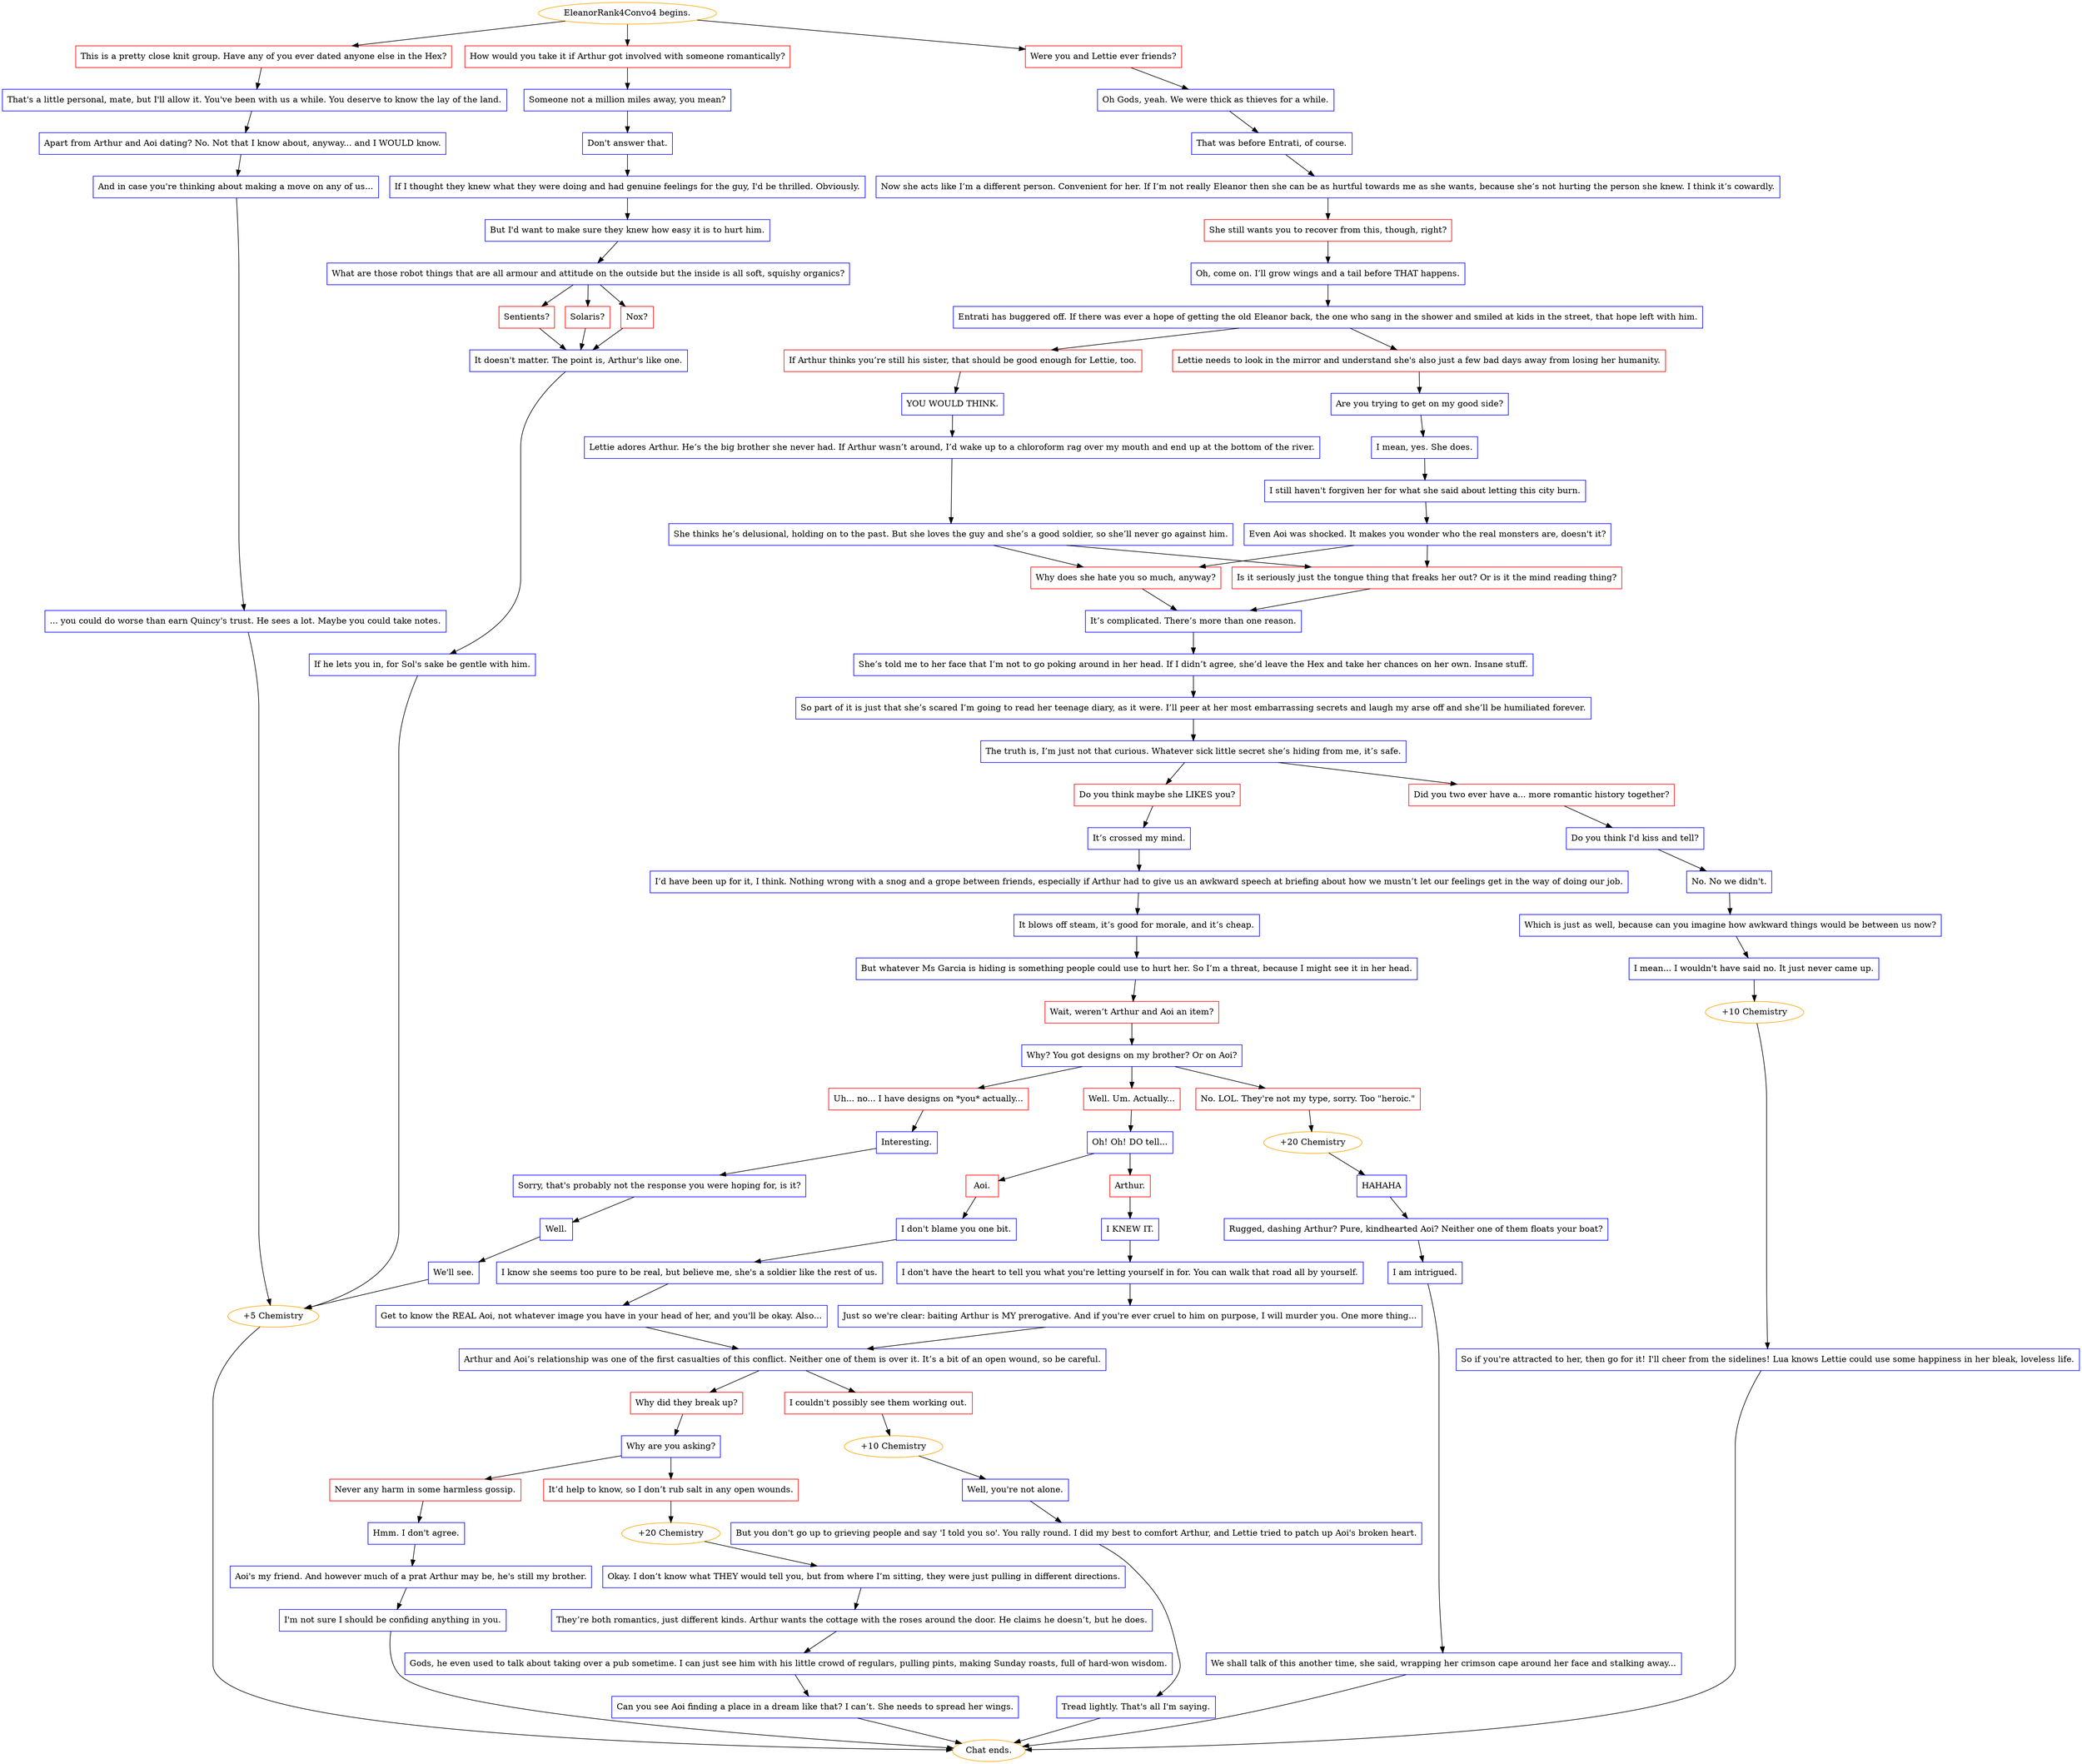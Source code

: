 digraph {
	"EleanorRank4Convo4 begins." [color=orange];
		"EleanorRank4Convo4 begins." -> j1024155018;
		"EleanorRank4Convo4 begins." -> j2580631540;
		"EleanorRank4Convo4 begins." -> j2195555779;
	j1024155018 [label="Were you and Lettie ever friends?",shape=box,color=red];
		j1024155018 -> j601904047;
	j2580631540 [label="This is a pretty close knit group. Have any of you ever dated anyone else in the Hex?",shape=box,color=red];
		j2580631540 -> j2587516475;
	j2195555779 [label="How would you take it if Arthur got involved with someone romantically?",shape=box,color=red];
		j2195555779 -> j110944560;
	j601904047 [label="Oh Gods, yeah. We were thick as thieves for a while.",shape=box,color=blue];
		j601904047 -> j3065304593;
	j2587516475 [label="That's a little personal, mate, but I'll allow it. You've been with us a while. You deserve to know the lay of the land.",shape=box,color=blue];
		j2587516475 -> j1093958836;
	j110944560 [label="Someone not a million miles away, you mean?",shape=box,color=blue];
		j110944560 -> j21644581;
	j3065304593 [label="That was before Entrati, of course.",shape=box,color=blue];
		j3065304593 -> j4236587605;
	j1093958836 [label="Apart from Arthur and Aoi dating? No. Not that I know about, anyway... and I WOULD know.",shape=box,color=blue];
		j1093958836 -> j1442804030;
	j21644581 [label="Don't answer that.",shape=box,color=blue];
		j21644581 -> j3012405531;
	j4236587605 [label="Now she acts like I’m a different person. Convenient for her. If I’m not really Eleanor then she can be as hurtful towards me as she wants, because she’s not hurting the person she knew. I think it’s cowardly.",shape=box,color=blue];
		j4236587605 -> j2375462311;
	j1442804030 [label="And in case you're thinking about making a move on any of us...",shape=box,color=blue];
		j1442804030 -> j3838631002;
	j3012405531 [label="If I thought they knew what they were doing and had genuine feelings for the guy, I'd be thrilled. Obviously.",shape=box,color=blue];
		j3012405531 -> j2074160309;
	j2375462311 [label="She still wants you to recover from this, though, right?",shape=box,color=red];
		j2375462311 -> j446793428;
	j3838631002 [label="... you could do worse than earn Quincy's trust. He sees a lot. Maybe you could take notes.",shape=box,color=blue];
		j3838631002 -> j4081414586;
	j2074160309 [label="But I'd want to make sure they knew how easy it is to hurt him.",shape=box,color=blue];
		j2074160309 -> j3258363873;
	j446793428 [label="Oh, come on. I’ll grow wings and a tail before THAT happens.",shape=box,color=blue];
		j446793428 -> j80199645;
	j4081414586 [label="+5 Chemistry",color=orange];
		j4081414586 -> "Chat ends.";
	j3258363873 [label="What are those robot things that are all armour and attitude on the outside but the inside is all soft, squishy organics?",shape=box,color=blue];
		j3258363873 -> j1021625907;
		j3258363873 -> j3766390558;
		j3258363873 -> j271862976;
	j80199645 [label="Entrati has buggered off. If there was ever a hope of getting the old Eleanor back, the one who sang in the shower and smiled at kids in the street, that hope left with him.",shape=box,color=blue];
		j80199645 -> j2147244842;
		j80199645 -> j1612323874;
	"Chat ends." [color=orange];
	j1021625907 [label="Solaris?",shape=box,color=red];
		j1021625907 -> j3660316206;
	j3766390558 [label="Nox?",shape=box,color=red];
		j3766390558 -> j3660316206;
	j271862976 [label="Sentients?",shape=box,color=red];
		j271862976 -> j3660316206;
	j2147244842 [label="Lettie needs to look in the mirror and understand she's also just a few bad days away from losing her humanity.",shape=box,color=red];
		j2147244842 -> j3634679290;
	j1612323874 [label="If Arthur thinks you’re still his sister, that should be good enough for Lettie, too.",shape=box,color=red];
		j1612323874 -> j1993313445;
	j3660316206 [label="It doesn't matter. The point is, Arthur's like one.",shape=box,color=blue];
		j3660316206 -> j761566454;
	j3634679290 [label="Are you trying to get on my good side?",shape=box,color=blue];
		j3634679290 -> j444961313;
	j1993313445 [label="YOU WOULD THINK.",shape=box,color=blue];
		j1993313445 -> j515015588;
	j761566454 [label="If he lets you in, for Sol's sake be gentle with him.",shape=box,color=blue];
		j761566454 -> j4081414586;
	j444961313 [label="I mean, yes. She does.",shape=box,color=blue];
		j444961313 -> j573519477;
	j515015588 [label="Lettie adores Arthur. He’s the big brother she never had. If Arthur wasn’t around, I’d wake up to a chloroform rag over my mouth and end up at the bottom of the river.",shape=box,color=blue];
		j515015588 -> j1331440203;
	j573519477 [label="I still haven't forgiven her for what she said about letting this city burn.",shape=box,color=blue];
		j573519477 -> j2542064462;
	j1331440203 [label="She thinks he’s delusional, holding on to the past. But she loves the guy and she’s a good soldier, so she’ll never go against him.",shape=box,color=blue];
		j1331440203 -> j1104417385;
		j1331440203 -> j242998614;
	j2542064462 [label="Even Aoi was shocked. It makes you wonder who the real monsters are, doesn't it?",shape=box,color=blue];
		j2542064462 -> j1104417385;
		j2542064462 -> j242998614;
	j1104417385 [label="Why does she hate you so much, anyway?",shape=box,color=red];
		j1104417385 -> j125716005;
	j242998614 [label="Is it seriously just the tongue thing that freaks her out? Or is it the mind reading thing?",shape=box,color=red];
		j242998614 -> j125716005;
	j125716005 [label="It’s complicated. There’s more than one reason.",shape=box,color=blue];
		j125716005 -> j272672943;
	j272672943 [label="She’s told me to her face that I’m not to go poking around in her head. If I didn’t agree, she’d leave the Hex and take her chances on her own. Insane stuff.",shape=box,color=blue];
		j272672943 -> j668042500;
	j668042500 [label="So part of it is just that she’s scared I’m going to read her teenage diary, as it were. I’ll peer at her most embarrassing secrets and laugh my arse off and she’ll be humiliated forever.",shape=box,color=blue];
		j668042500 -> j1172045632;
	j1172045632 [label="The truth is, I’m just not that curious. Whatever sick little secret she’s hiding from me, it’s safe.",shape=box,color=blue];
		j1172045632 -> j1758779758;
		j1172045632 -> j3950063616;
	j1758779758 [label="Did you two ever have a... more romantic history together?",shape=box,color=red];
		j1758779758 -> j227491200;
	j3950063616 [label="Do you think maybe she LIKES you?",shape=box,color=red];
		j3950063616 -> j1486196608;
	j227491200 [label="Do you think I'd kiss and tell?",shape=box,color=blue];
		j227491200 -> j2116229212;
	j1486196608 [label="It’s crossed my mind.",shape=box,color=blue];
		j1486196608 -> j3517216900;
	j2116229212 [label="No. No we didn't.",shape=box,color=blue];
		j2116229212 -> j3460447600;
	j3517216900 [label="I’d have been up for it, I think. Nothing wrong with a snog and a grope between friends, especially if Arthur had to give us an awkward speech at briefing about how we mustn’t let our feelings get in the way of doing our job.",shape=box,color=blue];
		j3517216900 -> j3877696895;
	j3460447600 [label="Which is just as well, because can you imagine how awkward things would be between us now?",shape=box,color=blue];
		j3460447600 -> j3972155149;
	j3877696895 [label="It blows off steam, it’s good for morale, and it’s cheap.",shape=box,color=blue];
		j3877696895 -> j3463728061;
	j3972155149 [label="I mean... I wouldn't have said no. It just never came up.",shape=box,color=blue];
		j3972155149 -> j789702730;
	j3463728061 [label="But whatever Ms Garcia is hiding is something people could use to hurt her. So I’m a threat, because I might see it in her head.",shape=box,color=blue];
		j3463728061 -> j2676781228;
	j789702730 [label="+10 Chemistry",color=orange];
		j789702730 -> j421340243;
	j2676781228 [label="Wait, weren’t Arthur and Aoi an item?",shape=box,color=red];
		j2676781228 -> j1707712613;
	j421340243 [label="So if you're attracted to her, then go for it! I'll cheer from the sidelines! Lua knows Lettie could use some happiness in her bleak, loveless life.",shape=box,color=blue];
		j421340243 -> "Chat ends.";
	j1707712613 [label="Why? You got designs on my brother? Or on Aoi?",shape=box,color=blue];
		j1707712613 -> j970128332;
		j1707712613 -> j3587219270;
		j1707712613 -> j3056108927;
	j970128332 [label="Well. Um. Actually...",shape=box,color=red];
		j970128332 -> j3517108562;
	j3587219270 [label="Uh... no... I have designs on *you* actually...",shape=box,color=red];
		j3587219270 -> j144996056;
	j3056108927 [label="No. LOL. They're not my type, sorry. Too \"heroic.\"",shape=box,color=red];
		j3056108927 -> j1391432603;
	j3517108562 [label="Oh! Oh! DO tell...",shape=box,color=blue];
		j3517108562 -> j3132375282;
		j3517108562 -> j283979212;
	j144996056 [label="Interesting.",shape=box,color=blue];
		j144996056 -> j1388208781;
	j1391432603 [label="+20 Chemistry",color=orange];
		j1391432603 -> j860626407;
	j3132375282 [label="Arthur.",shape=box,color=red];
		j3132375282 -> j2491060407;
	j283979212 [label="Aoi.",shape=box,color=red];
		j283979212 -> j3738907119;
	j1388208781 [label="Sorry, that's probably not the response you were hoping for, is it?",shape=box,color=blue];
		j1388208781 -> j2632543786;
	j860626407 [label="HAHAHA",shape=box,color=blue];
		j860626407 -> j3565234669;
	j2491060407 [label="I KNEW IT.",shape=box,color=blue];
		j2491060407 -> j4051681745;
	j3738907119 [label="I don't blame you one bit.",shape=box,color=blue];
		j3738907119 -> j3677955283;
	j2632543786 [label="Well.",shape=box,color=blue];
		j2632543786 -> j2615141933;
	j3565234669 [label="Rugged, dashing Arthur? Pure, kindhearted Aoi? Neither one of them floats your boat?",shape=box,color=blue];
		j3565234669 -> j2460475232;
	j4051681745 [label="I don't have the heart to tell you what you're letting yourself in for. You can walk that road all by yourself.",shape=box,color=blue];
		j4051681745 -> j2132739770;
	j3677955283 [label="I know she seems too pure to be real, but believe me, she's a soldier like the rest of us.",shape=box,color=blue];
		j3677955283 -> j3018010577;
	j2615141933 [label="We'll see.",shape=box,color=blue];
		j2615141933 -> j4081414586;
	j2460475232 [label="I am intrigued.",shape=box,color=blue];
		j2460475232 -> j3442405977;
	j2132739770 [label="Just so we're clear: baiting Arthur is MY prerogative. And if you're ever cruel to him on purpose, I will murder you. One more thing...",shape=box,color=blue];
		j2132739770 -> j686237195;
	j3018010577 [label="Get to know the REAL Aoi, not whatever image you have in your head of her, and you'll be okay. Also...",shape=box,color=blue];
		j3018010577 -> j686237195;
	j3442405977 [label="We shall talk of this another time, she said, wrapping her crimson cape around her face and stalking away...",shape=box,color=blue];
		j3442405977 -> "Chat ends.";
	j686237195 [label="Arthur and Aoi’s relationship was one of the first casualties of this conflict. Neither one of them is over it. It’s a bit of an open wound, so be careful.",shape=box,color=blue];
		j686237195 -> j4134588329;
		j686237195 -> j468792911;
	j4134588329 [label="Why did they break up?",shape=box,color=red];
		j4134588329 -> j1982957284;
	j468792911 [label="I couldn't possibly see them working out.",shape=box,color=red];
		j468792911 -> j1602892118;
	j1982957284 [label="Why are you asking?",shape=box,color=blue];
		j1982957284 -> j2152975093;
		j1982957284 -> j1127714468;
	j1602892118 [label="+10 Chemistry",color=orange];
		j1602892118 -> j3091515411;
	j2152975093 [label="Never any harm in some harmless gossip.",shape=box,color=red];
		j2152975093 -> j2730482747;
	j1127714468 [label="It’d help to know, so I don’t rub salt in any open wounds.",shape=box,color=red];
		j1127714468 -> j1484375070;
	j3091515411 [label="Well, you're not alone.",shape=box,color=blue];
		j3091515411 -> j3070885991;
	j2730482747 [label="Hmm. I don't agree.",shape=box,color=blue];
		j2730482747 -> j1733804416;
	j1484375070 [label="+20 Chemistry",color=orange];
		j1484375070 -> j908864035;
	j3070885991 [label="But you don't go up to grieving people and say 'I told you so'. You rally round. I did my best to comfort Arthur, and Lettie tried to patch up Aoi's broken heart.",shape=box,color=blue];
		j3070885991 -> j1347453646;
	j1733804416 [label="Aoi's my friend. And however much of a prat Arthur may be, he's still my brother.",shape=box,color=blue];
		j1733804416 -> j1790876170;
	j908864035 [label="Okay. I don’t know what THEY would tell you, but from where I’m sitting, they were just pulling in different directions.",shape=box,color=blue];
		j908864035 -> j1251758753;
	j1347453646 [label="Tread lightly. That's all I'm saying.",shape=box,color=blue];
		j1347453646 -> "Chat ends.";
	j1790876170 [label="I'm not sure I should be confiding anything in you.",shape=box,color=blue];
		j1790876170 -> "Chat ends.";
	j1251758753 [label="They’re both romantics, just different kinds. Arthur wants the cottage with the roses around the door. He claims he doesn’t, but he does.",shape=box,color=blue];
		j1251758753 -> j3745393384;
	j3745393384 [label="Gods, he even used to talk about taking over a pub sometime. I can just see him with his little crowd of regulars, pulling pints, making Sunday roasts, full of hard-won wisdom.",shape=box,color=blue];
		j3745393384 -> j3097533251;
	j3097533251 [label="Can you see Aoi finding a place in a dream like that? I can’t. She needs to spread her wings.",shape=box,color=blue];
		j3097533251 -> "Chat ends.";
}
